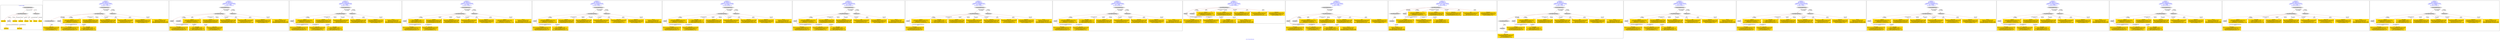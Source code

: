 digraph n0 {
fontcolor="blue"
remincross="true"
label="s12-s-19-artworks.json"
subgraph cluster_0 {
label="1-correct model"
n2[style="filled",color="white",fillcolor="lightgray",label="CulturalHeritageObject1"];
n3[shape="plaintext",style="filled",fillcolor="gold",label="date_made"];
n4[style="filled",color="white",fillcolor="lightgray",label="Person1"];
n5[shape="plaintext",style="filled",fillcolor="gold",label="description"];
n6[shape="plaintext",style="filled",fillcolor="gold",label="dimensions"];
n7[shape="plaintext",style="filled",fillcolor="gold",label="technique"];
n8[shape="plaintext",style="filled",fillcolor="gold",label="title"];
n9[shape="plaintext",style="filled",fillcolor="gold",label="access_id"];
n10[shape="plaintext",style="filled",fillcolor="gold",label="nationality"];
n11[shape="plaintext",style="filled",fillcolor="gold",label="artist_name"];
n12[style="filled",color="white",fillcolor="lightgray",label="EuropeanaAggregation1"];
n13[style="filled",color="white",fillcolor="lightgray",label="WebResource1"];
n14[shape="plaintext",style="filled",fillcolor="gold",label="img_url"];
}
subgraph cluster_1 {
label="candidate 0\nlink coherence:1.0\nnode coherence:1.0\nconfidence:0.4560018511303402\nmapping score:0.5779265429693726\ncost:12.99982\n-precision:0.77-recall:0.83"
n16[style="filled",color="white",fillcolor="lightgray",label="CulturalHeritageObject1"];
n17[style="filled",color="white",fillcolor="lightgray",label="CulturalHeritageObject2"];
n18[style="filled",color="white",fillcolor="lightgray",label="Person1"];
n19[style="filled",color="white",fillcolor="lightgray",label="EuropeanaAggregation1"];
n20[style="filled",color="white",fillcolor="lightgray",label="WebResource1"];
n21[shape="plaintext",style="filled",fillcolor="gold",label="nationality\n[Person,countryAssociatedWithThePerson,0.515]\n[CulturalHeritageObject,title,0.193]\n[CulturalHeritageObject,description,0.162]\n[Person,biographicalInformation,0.13]"];
n22[shape="plaintext",style="filled",fillcolor="gold",label="access_id\n[CulturalHeritageObject,extent,0.517]\n[CulturalHeritageObject,description,0.225]\n[WebResource,classLink,0.13]\n[CulturalHeritageObject,accessionNumber,0.128]"];
n23[shape="plaintext",style="filled",fillcolor="gold",label="artist_name\n[CulturalHeritageObject,description,0.339]\n[CulturalHeritageObject,title,0.232]\n[Document,classLink,0.23]\n[Person,nameOfThePerson,0.199]"];
n24[shape="plaintext",style="filled",fillcolor="gold",label="technique\n[CulturalHeritageObject,medium,0.632]\n[CulturalHeritageObject,description,0.208]\n[CulturalHeritageObject,title,0.086]\n[CulturalHeritageObject,provenance,0.074]"];
n25[shape="plaintext",style="filled",fillcolor="gold",label="description\n[CulturalHeritageObject,description,0.643]\n[Person,biographicalInformation,0.159]\n[CulturalHeritageObject,title,0.135]\n[CulturalHeritageObject,provenance,0.063]"];
n26[shape="plaintext",style="filled",fillcolor="gold",label="date_made\n[Person,dateOfBirth,0.395]\n[CulturalHeritageObject,created,0.339]\n[Person,dateOfDeath,0.212]\n[CulturalHeritageObject,description,0.054]"];
n27[shape="plaintext",style="filled",fillcolor="gold",label="title\n[CulturalHeritageObject,description,0.491]\n[CulturalHeritageObject,title,0.287]\n[Document,classLink,0.128]\n[CulturalHeritageObject,provenance,0.094]"];
n28[shape="plaintext",style="filled",fillcolor="gold",label="img_url\n[WebResource,classLink,0.697]\n[Document,classLink,0.236]\n[CulturalHeritageObject,description,0.048]\n[CulturalHeritageObject,provenance,0.019]"];
n29[shape="plaintext",style="filled",fillcolor="gold",label="dimensions\n[CulturalHeritageObject,extent,0.576]\n[CulturalHeritageObject,description,0.191]\n[CulturalHeritageObject,title,0.128]\n[Person,dateOfBirth,0.105]"];
}
subgraph cluster_2 {
label="candidate 1\nlink coherence:1.0\nnode coherence:1.0\nconfidence:0.45582726561695236\nmapping score:0.5778683477982435\ncost:12.99983\n-precision:0.77-recall:0.83"
n31[style="filled",color="white",fillcolor="lightgray",label="CulturalHeritageObject1"];
n32[style="filled",color="white",fillcolor="lightgray",label="Person1"];
n33[style="filled",color="white",fillcolor="lightgray",label="Document1"];
n34[style="filled",color="white",fillcolor="lightgray",label="EuropeanaAggregation1"];
n35[style="filled",color="white",fillcolor="lightgray",label="WebResource1"];
n36[shape="plaintext",style="filled",fillcolor="gold",label="nationality\n[Person,countryAssociatedWithThePerson,0.515]\n[CulturalHeritageObject,title,0.193]\n[CulturalHeritageObject,description,0.162]\n[Person,biographicalInformation,0.13]"];
n37[shape="plaintext",style="filled",fillcolor="gold",label="artist_name\n[CulturalHeritageObject,description,0.339]\n[CulturalHeritageObject,title,0.232]\n[Document,classLink,0.23]\n[Person,nameOfThePerson,0.199]"];
n38[shape="plaintext",style="filled",fillcolor="gold",label="access_id\n[CulturalHeritageObject,extent,0.517]\n[CulturalHeritageObject,description,0.225]\n[WebResource,classLink,0.13]\n[CulturalHeritageObject,accessionNumber,0.128]"];
n39[shape="plaintext",style="filled",fillcolor="gold",label="technique\n[CulturalHeritageObject,medium,0.632]\n[CulturalHeritageObject,description,0.208]\n[CulturalHeritageObject,title,0.086]\n[CulturalHeritageObject,provenance,0.074]"];
n40[shape="plaintext",style="filled",fillcolor="gold",label="description\n[CulturalHeritageObject,description,0.643]\n[Person,biographicalInformation,0.159]\n[CulturalHeritageObject,title,0.135]\n[CulturalHeritageObject,provenance,0.063]"];
n41[shape="plaintext",style="filled",fillcolor="gold",label="date_made\n[Person,dateOfBirth,0.395]\n[CulturalHeritageObject,created,0.339]\n[Person,dateOfDeath,0.212]\n[CulturalHeritageObject,description,0.054]"];
n42[shape="plaintext",style="filled",fillcolor="gold",label="title\n[CulturalHeritageObject,description,0.491]\n[CulturalHeritageObject,title,0.287]\n[Document,classLink,0.128]\n[CulturalHeritageObject,provenance,0.094]"];
n43[shape="plaintext",style="filled",fillcolor="gold",label="img_url\n[WebResource,classLink,0.697]\n[Document,classLink,0.236]\n[CulturalHeritageObject,description,0.048]\n[CulturalHeritageObject,provenance,0.019]"];
n44[shape="plaintext",style="filled",fillcolor="gold",label="dimensions\n[CulturalHeritageObject,extent,0.576]\n[CulturalHeritageObject,description,0.191]\n[CulturalHeritageObject,title,0.128]\n[Person,dateOfBirth,0.105]"];
}
subgraph cluster_3 {
label="candidate 10\nlink coherence:1.0\nnode coherence:1.0\nconfidence:0.41856592896014255\nmapping score:0.583966420764492\ncost:11.99983\n-precision:0.75-recall:0.75"
n46[style="filled",color="white",fillcolor="lightgray",label="CulturalHeritageObject1"];
n47[style="filled",color="white",fillcolor="lightgray",label="Person1"];
n48[style="filled",color="white",fillcolor="lightgray",label="EuropeanaAggregation1"];
n49[style="filled",color="white",fillcolor="lightgray",label="WebResource1"];
n50[shape="plaintext",style="filled",fillcolor="gold",label="nationality\n[Person,countryAssociatedWithThePerson,0.515]\n[CulturalHeritageObject,title,0.193]\n[CulturalHeritageObject,description,0.162]\n[Person,biographicalInformation,0.13]"];
n51[shape="plaintext",style="filled",fillcolor="gold",label="artist_name\n[CulturalHeritageObject,description,0.339]\n[CulturalHeritageObject,title,0.232]\n[Document,classLink,0.23]\n[Person,nameOfThePerson,0.199]"];
n52[shape="plaintext",style="filled",fillcolor="gold",label="access_id\n[CulturalHeritageObject,extent,0.517]\n[CulturalHeritageObject,description,0.225]\n[WebResource,classLink,0.13]\n[CulturalHeritageObject,accessionNumber,0.128]"];
n53[shape="plaintext",style="filled",fillcolor="gold",label="technique\n[CulturalHeritageObject,medium,0.632]\n[CulturalHeritageObject,description,0.208]\n[CulturalHeritageObject,title,0.086]\n[CulturalHeritageObject,provenance,0.074]"];
n54[shape="plaintext",style="filled",fillcolor="gold",label="title\n[CulturalHeritageObject,description,0.491]\n[CulturalHeritageObject,title,0.287]\n[Document,classLink,0.128]\n[CulturalHeritageObject,provenance,0.094]"];
n55[shape="plaintext",style="filled",fillcolor="gold",label="date_made\n[Person,dateOfBirth,0.395]\n[CulturalHeritageObject,created,0.339]\n[Person,dateOfDeath,0.212]\n[CulturalHeritageObject,description,0.054]"];
n56[shape="plaintext",style="filled",fillcolor="gold",label="description\n[CulturalHeritageObject,description,0.643]\n[Person,biographicalInformation,0.159]\n[CulturalHeritageObject,title,0.135]\n[CulturalHeritageObject,provenance,0.063]"];
n57[shape="plaintext",style="filled",fillcolor="gold",label="img_url\n[WebResource,classLink,0.697]\n[Document,classLink,0.236]\n[CulturalHeritageObject,description,0.048]\n[CulturalHeritageObject,provenance,0.019]"];
n58[shape="plaintext",style="filled",fillcolor="gold",label="dimensions\n[CulturalHeritageObject,extent,0.576]\n[CulturalHeritageObject,description,0.191]\n[CulturalHeritageObject,title,0.128]\n[Person,dateOfBirth,0.105]"];
}
subgraph cluster_4 {
label="candidate 11\nlink coherence:1.0\nnode coherence:1.0\nconfidence:0.4181020467939406\nmapping score:0.583811793375758\ncost:11.99983\n-precision:0.75-recall:0.75"
n60[style="filled",color="white",fillcolor="lightgray",label="CulturalHeritageObject1"];
n61[style="filled",color="white",fillcolor="lightgray",label="Person1"];
n62[style="filled",color="white",fillcolor="lightgray",label="EuropeanaAggregation1"];
n63[style="filled",color="white",fillcolor="lightgray",label="WebResource1"];
n64[shape="plaintext",style="filled",fillcolor="gold",label="nationality\n[Person,countryAssociatedWithThePerson,0.515]\n[CulturalHeritageObject,title,0.193]\n[CulturalHeritageObject,description,0.162]\n[Person,biographicalInformation,0.13]"];
n65[shape="plaintext",style="filled",fillcolor="gold",label="artist_name\n[CulturalHeritageObject,description,0.339]\n[CulturalHeritageObject,title,0.232]\n[Document,classLink,0.23]\n[Person,nameOfThePerson,0.199]"];
n66[shape="plaintext",style="filled",fillcolor="gold",label="date_made\n[Person,dateOfBirth,0.395]\n[CulturalHeritageObject,created,0.339]\n[Person,dateOfDeath,0.212]\n[CulturalHeritageObject,description,0.054]"];
n67[shape="plaintext",style="filled",fillcolor="gold",label="technique\n[CulturalHeritageObject,medium,0.632]\n[CulturalHeritageObject,description,0.208]\n[CulturalHeritageObject,title,0.086]\n[CulturalHeritageObject,provenance,0.074]"];
n68[shape="plaintext",style="filled",fillcolor="gold",label="description\n[CulturalHeritageObject,description,0.643]\n[Person,biographicalInformation,0.159]\n[CulturalHeritageObject,title,0.135]\n[CulturalHeritageObject,provenance,0.063]"];
n69[shape="plaintext",style="filled",fillcolor="gold",label="title\n[CulturalHeritageObject,description,0.491]\n[CulturalHeritageObject,title,0.287]\n[Document,classLink,0.128]\n[CulturalHeritageObject,provenance,0.094]"];
n70[shape="plaintext",style="filled",fillcolor="gold",label="dimensions\n[CulturalHeritageObject,extent,0.576]\n[CulturalHeritageObject,description,0.191]\n[CulturalHeritageObject,title,0.128]\n[Person,dateOfBirth,0.105]"];
n71[shape="plaintext",style="filled",fillcolor="gold",label="img_url\n[WebResource,classLink,0.697]\n[Document,classLink,0.236]\n[CulturalHeritageObject,description,0.048]\n[CulturalHeritageObject,provenance,0.019]"];
n72[shape="plaintext",style="filled",fillcolor="gold",label="access_id\n[CulturalHeritageObject,extent,0.517]\n[CulturalHeritageObject,description,0.225]\n[WebResource,classLink,0.13]\n[CulturalHeritageObject,accessionNumber,0.128]"];
}
subgraph cluster_5 {
label="candidate 12\nlink coherence:1.0\nnode coherence:1.0\nconfidence:0.4141964722301303\nmapping score:0.5825099351878212\ncost:11.99983\n-precision:0.75-recall:0.75"
n74[style="filled",color="white",fillcolor="lightgray",label="CulturalHeritageObject1"];
n75[style="filled",color="white",fillcolor="lightgray",label="Person1"];
n76[style="filled",color="white",fillcolor="lightgray",label="EuropeanaAggregation1"];
n77[style="filled",color="white",fillcolor="lightgray",label="WebResource1"];
n78[shape="plaintext",style="filled",fillcolor="gold",label="nationality\n[Person,countryAssociatedWithThePerson,0.515]\n[CulturalHeritageObject,title,0.193]\n[CulturalHeritageObject,description,0.162]\n[Person,biographicalInformation,0.13]"];
n79[shape="plaintext",style="filled",fillcolor="gold",label="date_made\n[Person,dateOfBirth,0.395]\n[CulturalHeritageObject,created,0.339]\n[Person,dateOfDeath,0.212]\n[CulturalHeritageObject,description,0.054]"];
n80[shape="plaintext",style="filled",fillcolor="gold",label="access_id\n[CulturalHeritageObject,extent,0.517]\n[CulturalHeritageObject,description,0.225]\n[WebResource,classLink,0.13]\n[CulturalHeritageObject,accessionNumber,0.128]"];
n81[shape="plaintext",style="filled",fillcolor="gold",label="technique\n[CulturalHeritageObject,medium,0.632]\n[CulturalHeritageObject,description,0.208]\n[CulturalHeritageObject,title,0.086]\n[CulturalHeritageObject,provenance,0.074]"];
n82[shape="plaintext",style="filled",fillcolor="gold",label="description\n[CulturalHeritageObject,description,0.643]\n[Person,biographicalInformation,0.159]\n[CulturalHeritageObject,title,0.135]\n[CulturalHeritageObject,provenance,0.063]"];
n83[shape="plaintext",style="filled",fillcolor="gold",label="title\n[CulturalHeritageObject,description,0.491]\n[CulturalHeritageObject,title,0.287]\n[Document,classLink,0.128]\n[CulturalHeritageObject,provenance,0.094]"];
n84[shape="plaintext",style="filled",fillcolor="gold",label="artist_name\n[CulturalHeritageObject,description,0.339]\n[CulturalHeritageObject,title,0.232]\n[Document,classLink,0.23]\n[Person,nameOfThePerson,0.199]"];
n85[shape="plaintext",style="filled",fillcolor="gold",label="img_url\n[WebResource,classLink,0.697]\n[Document,classLink,0.236]\n[CulturalHeritageObject,description,0.048]\n[CulturalHeritageObject,provenance,0.019]"];
n86[shape="plaintext",style="filled",fillcolor="gold",label="dimensions\n[CulturalHeritageObject,extent,0.576]\n[CulturalHeritageObject,description,0.191]\n[CulturalHeritageObject,title,0.128]\n[Person,dateOfBirth,0.105]"];
}
subgraph cluster_6 {
label="candidate 13\nlink coherence:1.0\nnode coherence:1.0\nconfidence:0.41232811107036355\nmapping score:0.5818871481345657\ncost:11.99983\n-precision:0.83-recall:0.83"
n88[style="filled",color="white",fillcolor="lightgray",label="CulturalHeritageObject1"];
n89[style="filled",color="white",fillcolor="lightgray",label="Person1"];
n90[style="filled",color="white",fillcolor="lightgray",label="EuropeanaAggregation1"];
n91[style="filled",color="white",fillcolor="lightgray",label="WebResource1"];
n92[shape="plaintext",style="filled",fillcolor="gold",label="nationality\n[Person,countryAssociatedWithThePerson,0.515]\n[CulturalHeritageObject,title,0.193]\n[CulturalHeritageObject,description,0.162]\n[Person,biographicalInformation,0.13]"];
n93[shape="plaintext",style="filled",fillcolor="gold",label="artist_name\n[CulturalHeritageObject,description,0.339]\n[CulturalHeritageObject,title,0.232]\n[Document,classLink,0.23]\n[Person,nameOfThePerson,0.199]"];
n94[shape="plaintext",style="filled",fillcolor="gold",label="access_id\n[CulturalHeritageObject,extent,0.517]\n[CulturalHeritageObject,description,0.225]\n[WebResource,classLink,0.13]\n[CulturalHeritageObject,accessionNumber,0.128]"];
n95[shape="plaintext",style="filled",fillcolor="gold",label="date_made\n[Person,dateOfBirth,0.395]\n[CulturalHeritageObject,created,0.339]\n[Person,dateOfDeath,0.212]\n[CulturalHeritageObject,description,0.054]"];
n96[shape="plaintext",style="filled",fillcolor="gold",label="technique\n[CulturalHeritageObject,medium,0.632]\n[CulturalHeritageObject,description,0.208]\n[CulturalHeritageObject,title,0.086]\n[CulturalHeritageObject,provenance,0.074]"];
n97[shape="plaintext",style="filled",fillcolor="gold",label="title\n[CulturalHeritageObject,description,0.491]\n[CulturalHeritageObject,title,0.287]\n[Document,classLink,0.128]\n[CulturalHeritageObject,provenance,0.094]"];
n98[shape="plaintext",style="filled",fillcolor="gold",label="description\n[CulturalHeritageObject,description,0.643]\n[Person,biographicalInformation,0.159]\n[CulturalHeritageObject,title,0.135]\n[CulturalHeritageObject,provenance,0.063]"];
n99[shape="plaintext",style="filled",fillcolor="gold",label="img_url\n[WebResource,classLink,0.697]\n[Document,classLink,0.236]\n[CulturalHeritageObject,description,0.048]\n[CulturalHeritageObject,provenance,0.019]"];
n100[shape="plaintext",style="filled",fillcolor="gold",label="dimensions\n[CulturalHeritageObject,extent,0.576]\n[CulturalHeritageObject,description,0.191]\n[CulturalHeritageObject,title,0.128]\n[Person,dateOfBirth,0.105]"];
}
subgraph cluster_7 {
label="candidate 14\nlink coherence:1.0\nnode coherence:1.0\nconfidence:0.4105845182431229\nmapping score:0.5813059505254854\ncost:11.99983\n-precision:0.83-recall:0.83"
n102[style="filled",color="white",fillcolor="lightgray",label="CulturalHeritageObject1"];
n103[style="filled",color="white",fillcolor="lightgray",label="Person1"];
n104[style="filled",color="white",fillcolor="lightgray",label="EuropeanaAggregation1"];
n105[style="filled",color="white",fillcolor="lightgray",label="WebResource1"];
n106[shape="plaintext",style="filled",fillcolor="gold",label="nationality\n[Person,countryAssociatedWithThePerson,0.515]\n[CulturalHeritageObject,title,0.193]\n[CulturalHeritageObject,description,0.162]\n[Person,biographicalInformation,0.13]"];
n107[shape="plaintext",style="filled",fillcolor="gold",label="artist_name\n[CulturalHeritageObject,description,0.339]\n[CulturalHeritageObject,title,0.232]\n[Document,classLink,0.23]\n[Person,nameOfThePerson,0.199]"];
n108[shape="plaintext",style="filled",fillcolor="gold",label="date_made\n[Person,dateOfBirth,0.395]\n[CulturalHeritageObject,created,0.339]\n[Person,dateOfDeath,0.212]\n[CulturalHeritageObject,description,0.054]"];
n109[shape="plaintext",style="filled",fillcolor="gold",label="access_id\n[CulturalHeritageObject,extent,0.517]\n[CulturalHeritageObject,description,0.225]\n[WebResource,classLink,0.13]\n[CulturalHeritageObject,accessionNumber,0.128]"];
n110[shape="plaintext",style="filled",fillcolor="gold",label="technique\n[CulturalHeritageObject,medium,0.632]\n[CulturalHeritageObject,description,0.208]\n[CulturalHeritageObject,title,0.086]\n[CulturalHeritageObject,provenance,0.074]"];
n111[shape="plaintext",style="filled",fillcolor="gold",label="description\n[CulturalHeritageObject,description,0.643]\n[Person,biographicalInformation,0.159]\n[CulturalHeritageObject,title,0.135]\n[CulturalHeritageObject,provenance,0.063]"];
n112[shape="plaintext",style="filled",fillcolor="gold",label="title\n[CulturalHeritageObject,description,0.491]\n[CulturalHeritageObject,title,0.287]\n[Document,classLink,0.128]\n[CulturalHeritageObject,provenance,0.094]"];
n113[shape="plaintext",style="filled",fillcolor="gold",label="img_url\n[WebResource,classLink,0.697]\n[Document,classLink,0.236]\n[CulturalHeritageObject,description,0.048]\n[CulturalHeritageObject,provenance,0.019]"];
n114[shape="plaintext",style="filled",fillcolor="gold",label="dimensions\n[CulturalHeritageObject,extent,0.576]\n[CulturalHeritageObject,description,0.191]\n[CulturalHeritageObject,title,0.128]\n[Person,dateOfBirth,0.105]"];
}
subgraph cluster_8 {
label="candidate 15\nlink coherence:1.0\nnode coherence:1.0\nconfidence:0.4078938384412597\nmapping score:0.5804090572581976\ncost:11.99983\n-precision:0.75-recall:0.75"
n116[style="filled",color="white",fillcolor="lightgray",label="CulturalHeritageObject1"];
n117[style="filled",color="white",fillcolor="lightgray",label="Person1"];
n118[style="filled",color="white",fillcolor="lightgray",label="EuropeanaAggregation1"];
n119[style="filled",color="white",fillcolor="lightgray",label="WebResource1"];
n120[shape="plaintext",style="filled",fillcolor="gold",label="nationality\n[Person,countryAssociatedWithThePerson,0.515]\n[CulturalHeritageObject,title,0.193]\n[CulturalHeritageObject,description,0.162]\n[Person,biographicalInformation,0.13]"];
n121[shape="plaintext",style="filled",fillcolor="gold",label="access_id\n[CulturalHeritageObject,extent,0.517]\n[CulturalHeritageObject,description,0.225]\n[WebResource,classLink,0.13]\n[CulturalHeritageObject,accessionNumber,0.128]"];
n122[shape="plaintext",style="filled",fillcolor="gold",label="date_made\n[Person,dateOfBirth,0.395]\n[CulturalHeritageObject,created,0.339]\n[Person,dateOfDeath,0.212]\n[CulturalHeritageObject,description,0.054]"];
n123[shape="plaintext",style="filled",fillcolor="gold",label="technique\n[CulturalHeritageObject,medium,0.632]\n[CulturalHeritageObject,description,0.208]\n[CulturalHeritageObject,title,0.086]\n[CulturalHeritageObject,provenance,0.074]"];
n124[shape="plaintext",style="filled",fillcolor="gold",label="title\n[CulturalHeritageObject,description,0.491]\n[CulturalHeritageObject,title,0.287]\n[Document,classLink,0.128]\n[CulturalHeritageObject,provenance,0.094]"];
n125[shape="plaintext",style="filled",fillcolor="gold",label="description\n[CulturalHeritageObject,description,0.643]\n[Person,biographicalInformation,0.159]\n[CulturalHeritageObject,title,0.135]\n[CulturalHeritageObject,provenance,0.063]"];
n126[shape="plaintext",style="filled",fillcolor="gold",label="artist_name\n[CulturalHeritageObject,description,0.339]\n[CulturalHeritageObject,title,0.232]\n[Document,classLink,0.23]\n[Person,nameOfThePerson,0.199]"];
n127[shape="plaintext",style="filled",fillcolor="gold",label="img_url\n[WebResource,classLink,0.697]\n[Document,classLink,0.236]\n[CulturalHeritageObject,description,0.048]\n[CulturalHeritageObject,provenance,0.019]"];
n128[shape="plaintext",style="filled",fillcolor="gold",label="dimensions\n[CulturalHeritageObject,extent,0.576]\n[CulturalHeritageObject,description,0.191]\n[CulturalHeritageObject,title,0.128]\n[Person,dateOfBirth,0.105]"];
}
subgraph cluster_9 {
label="candidate 16\nlink coherence:1.0\nnode coherence:1.0\nconfidence:0.4042818844542524\nmapping score:0.5792050725958618\ncost:11.99983\n-precision:0.83-recall:0.83"
n130[style="filled",color="white",fillcolor="lightgray",label="CulturalHeritageObject1"];
n131[style="filled",color="white",fillcolor="lightgray",label="Person1"];
n132[style="filled",color="white",fillcolor="lightgray",label="EuropeanaAggregation1"];
n133[style="filled",color="white",fillcolor="lightgray",label="WebResource1"];
n134[shape="plaintext",style="filled",fillcolor="gold",label="nationality\n[Person,countryAssociatedWithThePerson,0.515]\n[CulturalHeritageObject,title,0.193]\n[CulturalHeritageObject,description,0.162]\n[Person,biographicalInformation,0.13]"];
n135[shape="plaintext",style="filled",fillcolor="gold",label="artist_name\n[CulturalHeritageObject,description,0.339]\n[CulturalHeritageObject,title,0.232]\n[Document,classLink,0.23]\n[Person,nameOfThePerson,0.199]"];
n136[shape="plaintext",style="filled",fillcolor="gold",label="access_id\n[CulturalHeritageObject,extent,0.517]\n[CulturalHeritageObject,description,0.225]\n[WebResource,classLink,0.13]\n[CulturalHeritageObject,accessionNumber,0.128]"];
n137[shape="plaintext",style="filled",fillcolor="gold",label="date_made\n[Person,dateOfBirth,0.395]\n[CulturalHeritageObject,created,0.339]\n[Person,dateOfDeath,0.212]\n[CulturalHeritageObject,description,0.054]"];
n138[shape="plaintext",style="filled",fillcolor="gold",label="technique\n[CulturalHeritageObject,medium,0.632]\n[CulturalHeritageObject,description,0.208]\n[CulturalHeritageObject,title,0.086]\n[CulturalHeritageObject,provenance,0.074]"];
n139[shape="plaintext",style="filled",fillcolor="gold",label="title\n[CulturalHeritageObject,description,0.491]\n[CulturalHeritageObject,title,0.287]\n[Document,classLink,0.128]\n[CulturalHeritageObject,provenance,0.094]"];
n140[shape="plaintext",style="filled",fillcolor="gold",label="description\n[CulturalHeritageObject,description,0.643]\n[Person,biographicalInformation,0.159]\n[CulturalHeritageObject,title,0.135]\n[CulturalHeritageObject,provenance,0.063]"];
n141[shape="plaintext",style="filled",fillcolor="gold",label="img_url\n[WebResource,classLink,0.697]\n[Document,classLink,0.236]\n[CulturalHeritageObject,description,0.048]\n[CulturalHeritageObject,provenance,0.019]"];
n142[shape="plaintext",style="filled",fillcolor="gold",label="dimensions\n[CulturalHeritageObject,extent,0.576]\n[CulturalHeritageObject,description,0.191]\n[CulturalHeritageObject,title,0.128]\n[Person,dateOfBirth,0.105]"];
}
subgraph cluster_10 {
label="candidate 17\nlink coherence:1.0\nnode coherence:1.0\nconfidence:0.40117220776416473\nmapping score:0.578168513699166\ncost:10.99993\n-precision:0.73-recall:0.67"
n144[style="filled",color="white",fillcolor="lightgray",label="CulturalHeritageObject1"];
n145[style="filled",color="white",fillcolor="lightgray",label="Person1"];
n146[style="filled",color="white",fillcolor="lightgray",label="Document1"];
n147[shape="plaintext",style="filled",fillcolor="gold",label="nationality\n[Person,countryAssociatedWithThePerson,0.515]\n[CulturalHeritageObject,title,0.193]\n[CulturalHeritageObject,description,0.162]\n[Person,biographicalInformation,0.13]"];
n148[shape="plaintext",style="filled",fillcolor="gold",label="artist_name\n[CulturalHeritageObject,description,0.339]\n[CulturalHeritageObject,title,0.232]\n[Document,classLink,0.23]\n[Person,nameOfThePerson,0.199]"];
n149[shape="plaintext",style="filled",fillcolor="gold",label="img_url\n[WebResource,classLink,0.697]\n[Document,classLink,0.236]\n[CulturalHeritageObject,description,0.048]\n[CulturalHeritageObject,provenance,0.019]"];
n150[shape="plaintext",style="filled",fillcolor="gold",label="access_id\n[CulturalHeritageObject,extent,0.517]\n[CulturalHeritageObject,description,0.225]\n[WebResource,classLink,0.13]\n[CulturalHeritageObject,accessionNumber,0.128]"];
n151[shape="plaintext",style="filled",fillcolor="gold",label="technique\n[CulturalHeritageObject,medium,0.632]\n[CulturalHeritageObject,description,0.208]\n[CulturalHeritageObject,title,0.086]\n[CulturalHeritageObject,provenance,0.074]"];
n152[shape="plaintext",style="filled",fillcolor="gold",label="description\n[CulturalHeritageObject,description,0.643]\n[Person,biographicalInformation,0.159]\n[CulturalHeritageObject,title,0.135]\n[CulturalHeritageObject,provenance,0.063]"];
n153[shape="plaintext",style="filled",fillcolor="gold",label="date_made\n[Person,dateOfBirth,0.395]\n[CulturalHeritageObject,created,0.339]\n[Person,dateOfDeath,0.212]\n[CulturalHeritageObject,description,0.054]"];
n154[shape="plaintext",style="filled",fillcolor="gold",label="title\n[CulturalHeritageObject,description,0.491]\n[CulturalHeritageObject,title,0.287]\n[Document,classLink,0.128]\n[CulturalHeritageObject,provenance,0.094]"];
n155[shape="plaintext",style="filled",fillcolor="gold",label="dimensions\n[CulturalHeritageObject,extent,0.576]\n[CulturalHeritageObject,description,0.191]\n[CulturalHeritageObject,title,0.128]\n[Person,dateOfBirth,0.105]"];
}
subgraph cluster_11 {
label="candidate 18\nlink coherence:1.0\nnode coherence:1.0\nconfidence:0.40117220776416473\nmapping score:0.578168513699166\ncost:11.99988\n-precision:0.75-recall:0.75"
n157[style="filled",color="white",fillcolor="lightgray",label="CulturalHeritageObject1"];
n158[style="filled",color="white",fillcolor="lightgray",label="Person1"];
n159[style="filled",color="white",fillcolor="lightgray",label="Document1"];
n160[style="filled",color="white",fillcolor="lightgray",label="EuropeanaAggregation1"];
n161[shape="plaintext",style="filled",fillcolor="gold",label="nationality\n[Person,countryAssociatedWithThePerson,0.515]\n[CulturalHeritageObject,title,0.193]\n[CulturalHeritageObject,description,0.162]\n[Person,biographicalInformation,0.13]"];
n162[shape="plaintext",style="filled",fillcolor="gold",label="artist_name\n[CulturalHeritageObject,description,0.339]\n[CulturalHeritageObject,title,0.232]\n[Document,classLink,0.23]\n[Person,nameOfThePerson,0.199]"];
n163[shape="plaintext",style="filled",fillcolor="gold",label="img_url\n[WebResource,classLink,0.697]\n[Document,classLink,0.236]\n[CulturalHeritageObject,description,0.048]\n[CulturalHeritageObject,provenance,0.019]"];
n164[shape="plaintext",style="filled",fillcolor="gold",label="access_id\n[CulturalHeritageObject,extent,0.517]\n[CulturalHeritageObject,description,0.225]\n[WebResource,classLink,0.13]\n[CulturalHeritageObject,accessionNumber,0.128]"];
n165[shape="plaintext",style="filled",fillcolor="gold",label="technique\n[CulturalHeritageObject,medium,0.632]\n[CulturalHeritageObject,description,0.208]\n[CulturalHeritageObject,title,0.086]\n[CulturalHeritageObject,provenance,0.074]"];
n166[shape="plaintext",style="filled",fillcolor="gold",label="description\n[CulturalHeritageObject,description,0.643]\n[Person,biographicalInformation,0.159]\n[CulturalHeritageObject,title,0.135]\n[CulturalHeritageObject,provenance,0.063]"];
n167[shape="plaintext",style="filled",fillcolor="gold",label="date_made\n[Person,dateOfBirth,0.395]\n[CulturalHeritageObject,created,0.339]\n[Person,dateOfDeath,0.212]\n[CulturalHeritageObject,description,0.054]"];
n168[shape="plaintext",style="filled",fillcolor="gold",label="title\n[CulturalHeritageObject,description,0.491]\n[CulturalHeritageObject,title,0.287]\n[Document,classLink,0.128]\n[CulturalHeritageObject,provenance,0.094]"];
n169[shape="plaintext",style="filled",fillcolor="gold",label="dimensions\n[CulturalHeritageObject,extent,0.576]\n[CulturalHeritageObject,description,0.191]\n[CulturalHeritageObject,title,0.128]\n[Person,dateOfBirth,0.105]"];
}
subgraph cluster_12 {
label="candidate 19\nlink coherence:1.0\nnode coherence:1.0\nconfidence:0.40117220776416473\nmapping score:0.578168513699166\ncost:11.99992\n-precision:0.67-recall:0.67"
n171[style="filled",color="white",fillcolor="lightgray",label="CulturalHeritageObject1"];
n172[style="filled",color="white",fillcolor="lightgray",label="CulturalHeritageObject2"];
n173[style="filled",color="white",fillcolor="lightgray",label="Person1"];
n174[style="filled",color="white",fillcolor="lightgray",label="Document2"];
n175[shape="plaintext",style="filled",fillcolor="gold",label="nationality\n[Person,countryAssociatedWithThePerson,0.515]\n[CulturalHeritageObject,title,0.193]\n[CulturalHeritageObject,description,0.162]\n[Person,biographicalInformation,0.13]"];
n176[shape="plaintext",style="filled",fillcolor="gold",label="artist_name\n[CulturalHeritageObject,description,0.339]\n[CulturalHeritageObject,title,0.232]\n[Document,classLink,0.23]\n[Person,nameOfThePerson,0.199]"];
n177[shape="plaintext",style="filled",fillcolor="gold",label="access_id\n[CulturalHeritageObject,extent,0.517]\n[CulturalHeritageObject,description,0.225]\n[WebResource,classLink,0.13]\n[CulturalHeritageObject,accessionNumber,0.128]"];
n178[shape="plaintext",style="filled",fillcolor="gold",label="img_url\n[WebResource,classLink,0.697]\n[Document,classLink,0.236]\n[CulturalHeritageObject,description,0.048]\n[CulturalHeritageObject,provenance,0.019]"];
n179[shape="plaintext",style="filled",fillcolor="gold",label="technique\n[CulturalHeritageObject,medium,0.632]\n[CulturalHeritageObject,description,0.208]\n[CulturalHeritageObject,title,0.086]\n[CulturalHeritageObject,provenance,0.074]"];
n180[shape="plaintext",style="filled",fillcolor="gold",label="description\n[CulturalHeritageObject,description,0.643]\n[Person,biographicalInformation,0.159]\n[CulturalHeritageObject,title,0.135]\n[CulturalHeritageObject,provenance,0.063]"];
n181[shape="plaintext",style="filled",fillcolor="gold",label="date_made\n[Person,dateOfBirth,0.395]\n[CulturalHeritageObject,created,0.339]\n[Person,dateOfDeath,0.212]\n[CulturalHeritageObject,description,0.054]"];
n182[shape="plaintext",style="filled",fillcolor="gold",label="title\n[CulturalHeritageObject,description,0.491]\n[CulturalHeritageObject,title,0.287]\n[Document,classLink,0.128]\n[CulturalHeritageObject,provenance,0.094]"];
n183[shape="plaintext",style="filled",fillcolor="gold",label="dimensions\n[CulturalHeritageObject,extent,0.576]\n[CulturalHeritageObject,description,0.191]\n[CulturalHeritageObject,title,0.128]\n[Person,dateOfBirth,0.105]"];
}
subgraph cluster_13 {
label="candidate 2\nlink coherence:1.0\nnode coherence:1.0\nconfidence:0.45582726561695236\nmapping score:0.5778683477982435\ncost:13.99982\n-precision:0.71-recall:0.83"
n185[style="filled",color="white",fillcolor="lightgray",label="CulturalHeritageObject1"];
n186[style="filled",color="white",fillcolor="lightgray",label="CulturalHeritageObject2"];
n187[style="filled",color="white",fillcolor="lightgray",label="Person1"];
n188[style="filled",color="white",fillcolor="lightgray",label="Document2"];
n189[style="filled",color="white",fillcolor="lightgray",label="EuropeanaAggregation1"];
n190[style="filled",color="white",fillcolor="lightgray",label="WebResource1"];
n191[shape="plaintext",style="filled",fillcolor="gold",label="nationality\n[Person,countryAssociatedWithThePerson,0.515]\n[CulturalHeritageObject,title,0.193]\n[CulturalHeritageObject,description,0.162]\n[Person,biographicalInformation,0.13]"];
n192[shape="plaintext",style="filled",fillcolor="gold",label="access_id\n[CulturalHeritageObject,extent,0.517]\n[CulturalHeritageObject,description,0.225]\n[WebResource,classLink,0.13]\n[CulturalHeritageObject,accessionNumber,0.128]"];
n193[shape="plaintext",style="filled",fillcolor="gold",label="technique\n[CulturalHeritageObject,medium,0.632]\n[CulturalHeritageObject,description,0.208]\n[CulturalHeritageObject,title,0.086]\n[CulturalHeritageObject,provenance,0.074]"];
n194[shape="plaintext",style="filled",fillcolor="gold",label="artist_name\n[CulturalHeritageObject,description,0.339]\n[CulturalHeritageObject,title,0.232]\n[Document,classLink,0.23]\n[Person,nameOfThePerson,0.199]"];
n195[shape="plaintext",style="filled",fillcolor="gold",label="description\n[CulturalHeritageObject,description,0.643]\n[Person,biographicalInformation,0.159]\n[CulturalHeritageObject,title,0.135]\n[CulturalHeritageObject,provenance,0.063]"];
n196[shape="plaintext",style="filled",fillcolor="gold",label="date_made\n[Person,dateOfBirth,0.395]\n[CulturalHeritageObject,created,0.339]\n[Person,dateOfDeath,0.212]\n[CulturalHeritageObject,description,0.054]"];
n197[shape="plaintext",style="filled",fillcolor="gold",label="title\n[CulturalHeritageObject,description,0.491]\n[CulturalHeritageObject,title,0.287]\n[Document,classLink,0.128]\n[CulturalHeritageObject,provenance,0.094]"];
n198[shape="plaintext",style="filled",fillcolor="gold",label="img_url\n[WebResource,classLink,0.697]\n[Document,classLink,0.236]\n[CulturalHeritageObject,description,0.048]\n[CulturalHeritageObject,provenance,0.019]"];
n199[shape="plaintext",style="filled",fillcolor="gold",label="dimensions\n[CulturalHeritageObject,extent,0.576]\n[CulturalHeritageObject,description,0.191]\n[CulturalHeritageObject,title,0.128]\n[Person,dateOfBirth,0.105]"];
}
subgraph cluster_14 {
label="candidate 3\nlink coherence:1.0\nnode coherence:1.0\nconfidence:0.4523898971433329\nmapping score:0.5952410768255554\ncost:11.99983\n-precision:0.92-recall:0.92"
n201[style="filled",color="white",fillcolor="lightgray",label="CulturalHeritageObject1"];
n202[style="filled",color="white",fillcolor="lightgray",label="Person1"];
n203[style="filled",color="white",fillcolor="lightgray",label="EuropeanaAggregation1"];
n204[style="filled",color="white",fillcolor="lightgray",label="WebResource1"];
n205[shape="plaintext",style="filled",fillcolor="gold",label="nationality\n[Person,countryAssociatedWithThePerson,0.515]\n[CulturalHeritageObject,title,0.193]\n[CulturalHeritageObject,description,0.162]\n[Person,biographicalInformation,0.13]"];
n206[shape="plaintext",style="filled",fillcolor="gold",label="artist_name\n[CulturalHeritageObject,description,0.339]\n[CulturalHeritageObject,title,0.232]\n[Document,classLink,0.23]\n[Person,nameOfThePerson,0.199]"];
n207[shape="plaintext",style="filled",fillcolor="gold",label="access_id\n[CulturalHeritageObject,extent,0.517]\n[CulturalHeritageObject,description,0.225]\n[WebResource,classLink,0.13]\n[CulturalHeritageObject,accessionNumber,0.128]"];
n208[shape="plaintext",style="filled",fillcolor="gold",label="technique\n[CulturalHeritageObject,medium,0.632]\n[CulturalHeritageObject,description,0.208]\n[CulturalHeritageObject,title,0.086]\n[CulturalHeritageObject,provenance,0.074]"];
n209[shape="plaintext",style="filled",fillcolor="gold",label="description\n[CulturalHeritageObject,description,0.643]\n[Person,biographicalInformation,0.159]\n[CulturalHeritageObject,title,0.135]\n[CulturalHeritageObject,provenance,0.063]"];
n210[shape="plaintext",style="filled",fillcolor="gold",label="date_made\n[Person,dateOfBirth,0.395]\n[CulturalHeritageObject,created,0.339]\n[Person,dateOfDeath,0.212]\n[CulturalHeritageObject,description,0.054]"];
n211[shape="plaintext",style="filled",fillcolor="gold",label="title\n[CulturalHeritageObject,description,0.491]\n[CulturalHeritageObject,title,0.287]\n[Document,classLink,0.128]\n[CulturalHeritageObject,provenance,0.094]"];
n212[shape="plaintext",style="filled",fillcolor="gold",label="img_url\n[WebResource,classLink,0.697]\n[Document,classLink,0.236]\n[CulturalHeritageObject,description,0.048]\n[CulturalHeritageObject,provenance,0.019]"];
n213[shape="plaintext",style="filled",fillcolor="gold",label="dimensions\n[CulturalHeritageObject,extent,0.576]\n[CulturalHeritageObject,description,0.191]\n[CulturalHeritageObject,title,0.128]\n[Person,dateOfBirth,0.105]"];
}
subgraph cluster_15 {
label="candidate 4\nlink coherence:1.0\nnode coherence:1.0\nconfidence:0.4461520792535539\nmapping score:0.593161804195629\ncost:11.99983\n-precision:1.0-recall:1.0"
n215[style="filled",color="white",fillcolor="lightgray",label="CulturalHeritageObject1"];
n216[style="filled",color="white",fillcolor="lightgray",label="Person1"];
n217[style="filled",color="white",fillcolor="lightgray",label="EuropeanaAggregation1"];
n218[style="filled",color="white",fillcolor="lightgray",label="WebResource1"];
n219[shape="plaintext",style="filled",fillcolor="gold",label="nationality\n[Person,countryAssociatedWithThePerson,0.515]\n[CulturalHeritageObject,title,0.193]\n[CulturalHeritageObject,description,0.162]\n[Person,biographicalInformation,0.13]"];
n220[shape="plaintext",style="filled",fillcolor="gold",label="artist_name\n[CulturalHeritageObject,description,0.339]\n[CulturalHeritageObject,title,0.232]\n[Document,classLink,0.23]\n[Person,nameOfThePerson,0.199]"];
n221[shape="plaintext",style="filled",fillcolor="gold",label="access_id\n[CulturalHeritageObject,extent,0.517]\n[CulturalHeritageObject,description,0.225]\n[WebResource,classLink,0.13]\n[CulturalHeritageObject,accessionNumber,0.128]"];
n222[shape="plaintext",style="filled",fillcolor="gold",label="date_made\n[Person,dateOfBirth,0.395]\n[CulturalHeritageObject,created,0.339]\n[Person,dateOfDeath,0.212]\n[CulturalHeritageObject,description,0.054]"];
n223[shape="plaintext",style="filled",fillcolor="gold",label="technique\n[CulturalHeritageObject,medium,0.632]\n[CulturalHeritageObject,description,0.208]\n[CulturalHeritageObject,title,0.086]\n[CulturalHeritageObject,provenance,0.074]"];
n224[shape="plaintext",style="filled",fillcolor="gold",label="description\n[CulturalHeritageObject,description,0.643]\n[Person,biographicalInformation,0.159]\n[CulturalHeritageObject,title,0.135]\n[CulturalHeritageObject,provenance,0.063]"];
n225[shape="plaintext",style="filled",fillcolor="gold",label="title\n[CulturalHeritageObject,description,0.491]\n[CulturalHeritageObject,title,0.287]\n[Document,classLink,0.128]\n[CulturalHeritageObject,provenance,0.094]"];
n226[shape="plaintext",style="filled",fillcolor="gold",label="img_url\n[WebResource,classLink,0.697]\n[Document,classLink,0.236]\n[CulturalHeritageObject,description,0.048]\n[CulturalHeritageObject,provenance,0.019]"];
n227[shape="plaintext",style="filled",fillcolor="gold",label="dimensions\n[CulturalHeritageObject,extent,0.576]\n[CulturalHeritageObject,description,0.191]\n[CulturalHeritageObject,title,0.128]\n[Person,dateOfBirth,0.105]"];
}
subgraph cluster_16 {
label="candidate 5\nlink coherence:1.0\nnode coherence:1.0\nconfidence:0.4345188536375757\nmapping score:0.5892840623236363\ncost:11.99983\n-precision:0.75-recall:0.75"
n229[style="filled",color="white",fillcolor="lightgray",label="CulturalHeritageObject1"];
n230[style="filled",color="white",fillcolor="lightgray",label="Person1"];
n231[style="filled",color="white",fillcolor="lightgray",label="EuropeanaAggregation1"];
n232[style="filled",color="white",fillcolor="lightgray",label="WebResource1"];
n233[shape="plaintext",style="filled",fillcolor="gold",label="nationality\n[Person,countryAssociatedWithThePerson,0.515]\n[CulturalHeritageObject,title,0.193]\n[CulturalHeritageObject,description,0.162]\n[Person,biographicalInformation,0.13]"];
n234[shape="plaintext",style="filled",fillcolor="gold",label="access_id\n[CulturalHeritageObject,extent,0.517]\n[CulturalHeritageObject,description,0.225]\n[WebResource,classLink,0.13]\n[CulturalHeritageObject,accessionNumber,0.128]"];
n235[shape="plaintext",style="filled",fillcolor="gold",label="technique\n[CulturalHeritageObject,medium,0.632]\n[CulturalHeritageObject,description,0.208]\n[CulturalHeritageObject,title,0.086]\n[CulturalHeritageObject,provenance,0.074]"];
n236[shape="plaintext",style="filled",fillcolor="gold",label="description\n[CulturalHeritageObject,description,0.643]\n[Person,biographicalInformation,0.159]\n[CulturalHeritageObject,title,0.135]\n[CulturalHeritageObject,provenance,0.063]"];
n237[shape="plaintext",style="filled",fillcolor="gold",label="date_made\n[Person,dateOfBirth,0.395]\n[CulturalHeritageObject,created,0.339]\n[Person,dateOfDeath,0.212]\n[CulturalHeritageObject,description,0.054]"];
n238[shape="plaintext",style="filled",fillcolor="gold",label="title\n[CulturalHeritageObject,description,0.491]\n[CulturalHeritageObject,title,0.287]\n[Document,classLink,0.128]\n[CulturalHeritageObject,provenance,0.094]"];
n239[shape="plaintext",style="filled",fillcolor="gold",label="artist_name\n[CulturalHeritageObject,description,0.339]\n[CulturalHeritageObject,title,0.232]\n[Document,classLink,0.23]\n[Person,nameOfThePerson,0.199]"];
n240[shape="plaintext",style="filled",fillcolor="gold",label="img_url\n[WebResource,classLink,0.697]\n[Document,classLink,0.236]\n[CulturalHeritageObject,description,0.048]\n[CulturalHeritageObject,provenance,0.019]"];
n241[shape="plaintext",style="filled",fillcolor="gold",label="dimensions\n[CulturalHeritageObject,extent,0.576]\n[CulturalHeritageObject,description,0.191]\n[CulturalHeritageObject,title,0.128]\n[Person,dateOfBirth,0.105]"];
}
subgraph cluster_17 {
label="candidate 6\nlink coherence:1.0\nnode coherence:1.0\nconfidence:0.4320675157358875\nmapping score:0.5884669496897402\ncost:11.99983\n-precision:0.92-recall:0.92"
n243[style="filled",color="white",fillcolor="lightgray",label="CulturalHeritageObject1"];
n244[style="filled",color="white",fillcolor="lightgray",label="Person1"];
n245[style="filled",color="white",fillcolor="lightgray",label="EuropeanaAggregation1"];
n246[style="filled",color="white",fillcolor="lightgray",label="WebResource1"];
n247[shape="plaintext",style="filled",fillcolor="gold",label="nationality\n[Person,countryAssociatedWithThePerson,0.515]\n[CulturalHeritageObject,title,0.193]\n[CulturalHeritageObject,description,0.162]\n[Person,biographicalInformation,0.13]"];
n248[shape="plaintext",style="filled",fillcolor="gold",label="artist_name\n[CulturalHeritageObject,description,0.339]\n[CulturalHeritageObject,title,0.232]\n[Document,classLink,0.23]\n[Person,nameOfThePerson,0.199]"];
n249[shape="plaintext",style="filled",fillcolor="gold",label="date_made\n[Person,dateOfBirth,0.395]\n[CulturalHeritageObject,created,0.339]\n[Person,dateOfDeath,0.212]\n[CulturalHeritageObject,description,0.054]"];
n250[shape="plaintext",style="filled",fillcolor="gold",label="access_id\n[CulturalHeritageObject,extent,0.517]\n[CulturalHeritageObject,description,0.225]\n[WebResource,classLink,0.13]\n[CulturalHeritageObject,accessionNumber,0.128]"];
n251[shape="plaintext",style="filled",fillcolor="gold",label="technique\n[CulturalHeritageObject,medium,0.632]\n[CulturalHeritageObject,description,0.208]\n[CulturalHeritageObject,title,0.086]\n[CulturalHeritageObject,provenance,0.074]"];
n252[shape="plaintext",style="filled",fillcolor="gold",label="description\n[CulturalHeritageObject,description,0.643]\n[Person,biographicalInformation,0.159]\n[CulturalHeritageObject,title,0.135]\n[CulturalHeritageObject,provenance,0.063]"];
n253[shape="plaintext",style="filled",fillcolor="gold",label="title\n[CulturalHeritageObject,description,0.491]\n[CulturalHeritageObject,title,0.287]\n[Document,classLink,0.128]\n[CulturalHeritageObject,provenance,0.094]"];
n254[shape="plaintext",style="filled",fillcolor="gold",label="img_url\n[WebResource,classLink,0.697]\n[Document,classLink,0.236]\n[CulturalHeritageObject,description,0.048]\n[CulturalHeritageObject,provenance,0.019]"];
n255[shape="plaintext",style="filled",fillcolor="gold",label="dimensions\n[CulturalHeritageObject,extent,0.576]\n[CulturalHeritageObject,description,0.191]\n[CulturalHeritageObject,title,0.128]\n[Person,dateOfBirth,0.105]"];
}
subgraph cluster_18 {
label="candidate 7\nlink coherence:1.0\nnode coherence:1.0\nconfidence:0.4309068996505684\nmapping score:0.5880800776613005\ncost:11.99983\n-precision:0.83-recall:0.83"
n257[style="filled",color="white",fillcolor="lightgray",label="CulturalHeritageObject1"];
n258[style="filled",color="white",fillcolor="lightgray",label="Person1"];
n259[style="filled",color="white",fillcolor="lightgray",label="EuropeanaAggregation1"];
n260[style="filled",color="white",fillcolor="lightgray",label="WebResource1"];
n261[shape="plaintext",style="filled",fillcolor="gold",label="nationality\n[Person,countryAssociatedWithThePerson,0.515]\n[CulturalHeritageObject,title,0.193]\n[CulturalHeritageObject,description,0.162]\n[Person,biographicalInformation,0.13]"];
n262[shape="plaintext",style="filled",fillcolor="gold",label="artist_name\n[CulturalHeritageObject,description,0.339]\n[CulturalHeritageObject,title,0.232]\n[Document,classLink,0.23]\n[Person,nameOfThePerson,0.199]"];
n263[shape="plaintext",style="filled",fillcolor="gold",label="access_id\n[CulturalHeritageObject,extent,0.517]\n[CulturalHeritageObject,description,0.225]\n[WebResource,classLink,0.13]\n[CulturalHeritageObject,accessionNumber,0.128]"];
n264[shape="plaintext",style="filled",fillcolor="gold",label="technique\n[CulturalHeritageObject,medium,0.632]\n[CulturalHeritageObject,description,0.208]\n[CulturalHeritageObject,title,0.086]\n[CulturalHeritageObject,provenance,0.074]"];
n265[shape="plaintext",style="filled",fillcolor="gold",label="description\n[CulturalHeritageObject,description,0.643]\n[Person,biographicalInformation,0.159]\n[CulturalHeritageObject,title,0.135]\n[CulturalHeritageObject,provenance,0.063]"];
n266[shape="plaintext",style="filled",fillcolor="gold",label="date_made\n[Person,dateOfBirth,0.395]\n[CulturalHeritageObject,created,0.339]\n[Person,dateOfDeath,0.212]\n[CulturalHeritageObject,description,0.054]"];
n267[shape="plaintext",style="filled",fillcolor="gold",label="title\n[CulturalHeritageObject,description,0.491]\n[CulturalHeritageObject,title,0.287]\n[Document,classLink,0.128]\n[CulturalHeritageObject,provenance,0.094]"];
n268[shape="plaintext",style="filled",fillcolor="gold",label="img_url\n[WebResource,classLink,0.697]\n[Document,classLink,0.236]\n[CulturalHeritageObject,description,0.048]\n[CulturalHeritageObject,provenance,0.019]"];
n269[shape="plaintext",style="filled",fillcolor="gold",label="dimensions\n[CulturalHeritageObject,extent,0.576]\n[CulturalHeritageObject,description,0.191]\n[CulturalHeritageObject,title,0.128]\n[Person,dateOfBirth,0.105]"];
}
subgraph cluster_19 {
label="candidate 8\nlink coherence:1.0\nnode coherence:1.0\nconfidence:0.4282810357477967\nmapping score:0.5872047896937099\ncost:11.99983\n-precision:0.83-recall:0.83"
n271[style="filled",color="white",fillcolor="lightgray",label="CulturalHeritageObject1"];
n272[style="filled",color="white",fillcolor="lightgray",label="Person1"];
n273[style="filled",color="white",fillcolor="lightgray",label="EuropeanaAggregation1"];
n274[style="filled",color="white",fillcolor="lightgray",label="WebResource1"];
n275[shape="plaintext",style="filled",fillcolor="gold",label="nationality\n[Person,countryAssociatedWithThePerson,0.515]\n[CulturalHeritageObject,title,0.193]\n[CulturalHeritageObject,description,0.162]\n[Person,biographicalInformation,0.13]"];
n276[shape="plaintext",style="filled",fillcolor="gold",label="access_id\n[CulturalHeritageObject,extent,0.517]\n[CulturalHeritageObject,description,0.225]\n[WebResource,classLink,0.13]\n[CulturalHeritageObject,accessionNumber,0.128]"];
n277[shape="plaintext",style="filled",fillcolor="gold",label="date_made\n[Person,dateOfBirth,0.395]\n[CulturalHeritageObject,created,0.339]\n[Person,dateOfDeath,0.212]\n[CulturalHeritageObject,description,0.054]"];
n278[shape="plaintext",style="filled",fillcolor="gold",label="technique\n[CulturalHeritageObject,medium,0.632]\n[CulturalHeritageObject,description,0.208]\n[CulturalHeritageObject,title,0.086]\n[CulturalHeritageObject,provenance,0.074]"];
n279[shape="plaintext",style="filled",fillcolor="gold",label="description\n[CulturalHeritageObject,description,0.643]\n[Person,biographicalInformation,0.159]\n[CulturalHeritageObject,title,0.135]\n[CulturalHeritageObject,provenance,0.063]"];
n280[shape="plaintext",style="filled",fillcolor="gold",label="title\n[CulturalHeritageObject,description,0.491]\n[CulturalHeritageObject,title,0.287]\n[Document,classLink,0.128]\n[CulturalHeritageObject,provenance,0.094]"];
n281[shape="plaintext",style="filled",fillcolor="gold",label="artist_name\n[CulturalHeritageObject,description,0.339]\n[CulturalHeritageObject,title,0.232]\n[Document,classLink,0.23]\n[Person,nameOfThePerson,0.199]"];
n282[shape="plaintext",style="filled",fillcolor="gold",label="img_url\n[WebResource,classLink,0.697]\n[Document,classLink,0.236]\n[CulturalHeritageObject,description,0.048]\n[CulturalHeritageObject,provenance,0.019]"];
n283[shape="plaintext",style="filled",fillcolor="gold",label="dimensions\n[CulturalHeritageObject,extent,0.576]\n[CulturalHeritageObject,description,0.191]\n[CulturalHeritageObject,title,0.128]\n[Person,dateOfBirth,0.105]"];
}
subgraph cluster_20 {
label="candidate 9\nlink coherence:1.0\nnode coherence:1.0\nconfidence:0.4246690817607894\nmapping score:0.5860008050313742\ncost:11.99983\n-precision:0.92-recall:0.92"
n285[style="filled",color="white",fillcolor="lightgray",label="CulturalHeritageObject1"];
n286[style="filled",color="white",fillcolor="lightgray",label="Person1"];
n287[style="filled",color="white",fillcolor="lightgray",label="EuropeanaAggregation1"];
n288[style="filled",color="white",fillcolor="lightgray",label="WebResource1"];
n289[shape="plaintext",style="filled",fillcolor="gold",label="nationality\n[Person,countryAssociatedWithThePerson,0.515]\n[CulturalHeritageObject,title,0.193]\n[CulturalHeritageObject,description,0.162]\n[Person,biographicalInformation,0.13]"];
n290[shape="plaintext",style="filled",fillcolor="gold",label="artist_name\n[CulturalHeritageObject,description,0.339]\n[CulturalHeritageObject,title,0.232]\n[Document,classLink,0.23]\n[Person,nameOfThePerson,0.199]"];
n291[shape="plaintext",style="filled",fillcolor="gold",label="access_id\n[CulturalHeritageObject,extent,0.517]\n[CulturalHeritageObject,description,0.225]\n[WebResource,classLink,0.13]\n[CulturalHeritageObject,accessionNumber,0.128]"];
n292[shape="plaintext",style="filled",fillcolor="gold",label="date_made\n[Person,dateOfBirth,0.395]\n[CulturalHeritageObject,created,0.339]\n[Person,dateOfDeath,0.212]\n[CulturalHeritageObject,description,0.054]"];
n293[shape="plaintext",style="filled",fillcolor="gold",label="technique\n[CulturalHeritageObject,medium,0.632]\n[CulturalHeritageObject,description,0.208]\n[CulturalHeritageObject,title,0.086]\n[CulturalHeritageObject,provenance,0.074]"];
n294[shape="plaintext",style="filled",fillcolor="gold",label="description\n[CulturalHeritageObject,description,0.643]\n[Person,biographicalInformation,0.159]\n[CulturalHeritageObject,title,0.135]\n[CulturalHeritageObject,provenance,0.063]"];
n295[shape="plaintext",style="filled",fillcolor="gold",label="title\n[CulturalHeritageObject,description,0.491]\n[CulturalHeritageObject,title,0.287]\n[Document,classLink,0.128]\n[CulturalHeritageObject,provenance,0.094]"];
n296[shape="plaintext",style="filled",fillcolor="gold",label="img_url\n[WebResource,classLink,0.697]\n[Document,classLink,0.236]\n[CulturalHeritageObject,description,0.048]\n[CulturalHeritageObject,provenance,0.019]"];
n297[shape="plaintext",style="filled",fillcolor="gold",label="dimensions\n[CulturalHeritageObject,extent,0.576]\n[CulturalHeritageObject,description,0.191]\n[CulturalHeritageObject,title,0.128]\n[Person,dateOfBirth,0.105]"];
}
n2 -> n3[color="brown",fontcolor="black",label="created"]
n2 -> n4[color="brown",fontcolor="black",label="creator"]
n2 -> n5[color="brown",fontcolor="black",label="description"]
n2 -> n6[color="brown",fontcolor="black",label="extent"]
n2 -> n7[color="brown",fontcolor="black",label="medium"]
n2 -> n8[color="brown",fontcolor="black",label="title"]
n2 -> n9[color="brown",fontcolor="black",label="accessionNumber"]
n4 -> n10[color="brown",fontcolor="black",label="countryAssociatedWithThePerson"]
n4 -> n11[color="brown",fontcolor="black",label="nameOfThePerson"]
n12 -> n2[color="brown",fontcolor="black",label="aggregatedCHO"]
n12 -> n13[color="brown",fontcolor="black",label="hasView"]
n13 -> n14[color="brown",fontcolor="black",label="classLink"]
n16 -> n17[color="brown",fontcolor="black",label="isRelatedTo\nw=0.99999"]
n16 -> n18[color="brown",fontcolor="black",label="creator\nw=0.99993"]
n19 -> n16[color="brown",fontcolor="black",label="aggregatedCHO\nw=0.99995"]
n19 -> n20[color="brown",fontcolor="black",label="hasView\nw=0.99995"]
n18 -> n21[color="brown",fontcolor="black",label="countryAssociatedWithThePerson\nw=1.0"]
n16 -> n22[color="brown",fontcolor="black",label="accessionNumber\nw=1.0"]
n17 -> n23[color="brown",fontcolor="black",label="title\nw=1.0"]
n16 -> n24[color="brown",fontcolor="black",label="medium\nw=1.0"]
n16 -> n25[color="brown",fontcolor="black",label="description\nw=1.0"]
n18 -> n26[color="brown",fontcolor="black",label="dateOfBirth\nw=1.0"]
n16 -> n27[color="brown",fontcolor="black",label="title\nw=1.0"]
n20 -> n28[color="brown",fontcolor="black",label="classLink\nw=1.0"]
n16 -> n29[color="brown",fontcolor="black",label="extent\nw=1.0"]
n31 -> n32[color="brown",fontcolor="black",label="creator\nw=0.99993"]
n31 -> n33[color="brown",fontcolor="black",label="page\nw=1.0"]
n34 -> n31[color="brown",fontcolor="black",label="aggregatedCHO\nw=0.99995"]
n34 -> n35[color="brown",fontcolor="black",label="hasView\nw=0.99995"]
n32 -> n36[color="brown",fontcolor="black",label="countryAssociatedWithThePerson\nw=1.0"]
n33 -> n37[color="brown",fontcolor="black",label="classLink\nw=1.0"]
n31 -> n38[color="brown",fontcolor="black",label="accessionNumber\nw=1.0"]
n31 -> n39[color="brown",fontcolor="black",label="medium\nw=1.0"]
n31 -> n40[color="brown",fontcolor="black",label="description\nw=1.0"]
n32 -> n41[color="brown",fontcolor="black",label="dateOfBirth\nw=1.0"]
n31 -> n42[color="brown",fontcolor="black",label="title\nw=1.0"]
n35 -> n43[color="brown",fontcolor="black",label="classLink\nw=1.0"]
n31 -> n44[color="brown",fontcolor="black",label="extent\nw=1.0"]
n46 -> n47[color="brown",fontcolor="black",label="creator\nw=0.99993"]
n48 -> n46[color="brown",fontcolor="black",label="aggregatedCHO\nw=0.99995"]
n48 -> n49[color="brown",fontcolor="black",label="hasView\nw=0.99995"]
n47 -> n50[color="brown",fontcolor="black",label="countryAssociatedWithThePerson\nw=1.0"]
n47 -> n51[color="brown",fontcolor="black",label="nameOfThePerson\nw=1.0"]
n46 -> n52[color="brown",fontcolor="black",label="accessionNumber\nw=1.0"]
n46 -> n53[color="brown",fontcolor="black",label="medium\nw=1.0"]
n46 -> n54[color="brown",fontcolor="black",label="description\nw=1.0"]
n47 -> n55[color="brown",fontcolor="black",label="dateOfBirth\nw=1.0"]
n46 -> n56[color="brown",fontcolor="black",label="title\nw=1.0"]
n49 -> n57[color="brown",fontcolor="black",label="classLink\nw=1.0"]
n46 -> n58[color="brown",fontcolor="black",label="extent\nw=1.0"]
n60 -> n61[color="brown",fontcolor="black",label="creator\nw=0.99993"]
n62 -> n60[color="brown",fontcolor="black",label="aggregatedCHO\nw=0.99995"]
n62 -> n63[color="brown",fontcolor="black",label="hasView\nw=0.99995"]
n61 -> n64[color="brown",fontcolor="black",label="countryAssociatedWithThePerson\nw=1.0"]
n61 -> n65[color="brown",fontcolor="black",label="nameOfThePerson\nw=1.0"]
n60 -> n66[color="brown",fontcolor="black",label="created\nw=1.0"]
n60 -> n67[color="brown",fontcolor="black",label="medium\nw=1.0"]
n60 -> n68[color="brown",fontcolor="black",label="description\nw=1.0"]
n60 -> n69[color="brown",fontcolor="black",label="provenance\nw=1.0"]
n60 -> n70[color="brown",fontcolor="black",label="title\nw=1.0"]
n63 -> n71[color="brown",fontcolor="black",label="classLink\nw=1.0"]
n60 -> n72[color="brown",fontcolor="black",label="extent\nw=1.0"]
n74 -> n75[color="brown",fontcolor="black",label="creator\nw=0.99993"]
n76 -> n74[color="brown",fontcolor="black",label="aggregatedCHO\nw=0.99995"]
n76 -> n77[color="brown",fontcolor="black",label="hasView\nw=0.99995"]
n75 -> n78[color="brown",fontcolor="black",label="countryAssociatedWithThePerson\nw=1.0"]
n75 -> n79[color="brown",fontcolor="black",label="dateOfDeath\nw=1.0"]
n74 -> n80[color="brown",fontcolor="black",label="accessionNumber\nw=1.0"]
n74 -> n81[color="brown",fontcolor="black",label="medium\nw=1.0"]
n74 -> n82[color="brown",fontcolor="black",label="description\nw=1.0"]
n74 -> n83[color="brown",fontcolor="black",label="provenance\nw=1.0"]
n74 -> n84[color="brown",fontcolor="black",label="title\nw=1.0"]
n77 -> n85[color="brown",fontcolor="black",label="classLink\nw=1.0"]
n74 -> n86[color="brown",fontcolor="black",label="extent\nw=1.0"]
n88 -> n89[color="brown",fontcolor="black",label="creator\nw=0.99993"]
n90 -> n88[color="brown",fontcolor="black",label="aggregatedCHO\nw=0.99995"]
n90 -> n91[color="brown",fontcolor="black",label="hasView\nw=0.99995"]
n89 -> n92[color="brown",fontcolor="black",label="countryAssociatedWithThePerson\nw=1.0"]
n89 -> n93[color="brown",fontcolor="black",label="nameOfThePerson\nw=1.0"]
n88 -> n94[color="brown",fontcolor="black",label="accessionNumber\nw=1.0"]
n88 -> n95[color="brown",fontcolor="black",label="created\nw=1.0"]
n88 -> n96[color="brown",fontcolor="black",label="medium\nw=1.0"]
n88 -> n97[color="brown",fontcolor="black",label="description\nw=1.0"]
n88 -> n98[color="brown",fontcolor="black",label="title\nw=1.0"]
n91 -> n99[color="brown",fontcolor="black",label="classLink\nw=1.0"]
n88 -> n100[color="brown",fontcolor="black",label="extent\nw=1.0"]
n102 -> n103[color="brown",fontcolor="black",label="creator\nw=0.99993"]
n104 -> n102[color="brown",fontcolor="black",label="aggregatedCHO\nw=0.99995"]
n104 -> n105[color="brown",fontcolor="black",label="hasView\nw=0.99995"]
n103 -> n106[color="brown",fontcolor="black",label="countryAssociatedWithThePerson\nw=1.0"]
n103 -> n107[color="brown",fontcolor="black",label="nameOfThePerson\nw=1.0"]
n103 -> n108[color="brown",fontcolor="black",label="dateOfDeath\nw=1.0"]
n102 -> n109[color="brown",fontcolor="black",label="accessionNumber\nw=1.0"]
n102 -> n110[color="brown",fontcolor="black",label="medium\nw=1.0"]
n102 -> n111[color="brown",fontcolor="black",label="description\nw=1.0"]
n102 -> n112[color="brown",fontcolor="black",label="provenance\nw=1.0"]
n105 -> n113[color="brown",fontcolor="black",label="classLink\nw=1.0"]
n102 -> n114[color="brown",fontcolor="black",label="extent\nw=1.0"]
n116 -> n117[color="brown",fontcolor="black",label="creator\nw=0.99993"]
n118 -> n116[color="brown",fontcolor="black",label="aggregatedCHO\nw=0.99995"]
n118 -> n119[color="brown",fontcolor="black",label="hasView\nw=0.99995"]
n117 -> n120[color="brown",fontcolor="black",label="countryAssociatedWithThePerson\nw=1.0"]
n116 -> n121[color="brown",fontcolor="black",label="accessionNumber\nw=1.0"]
n116 -> n122[color="brown",fontcolor="black",label="created\nw=1.0"]
n116 -> n123[color="brown",fontcolor="black",label="medium\nw=1.0"]
n116 -> n124[color="brown",fontcolor="black",label="description\nw=1.0"]
n116 -> n125[color="brown",fontcolor="black",label="provenance\nw=1.0"]
n116 -> n126[color="brown",fontcolor="black",label="title\nw=1.0"]
n119 -> n127[color="brown",fontcolor="black",label="classLink\nw=1.0"]
n116 -> n128[color="brown",fontcolor="black",label="extent\nw=1.0"]
n130 -> n131[color="brown",fontcolor="black",label="creator\nw=0.99993"]
n132 -> n130[color="brown",fontcolor="black",label="aggregatedCHO\nw=0.99995"]
n132 -> n133[color="brown",fontcolor="black",label="hasView\nw=0.99995"]
n131 -> n134[color="brown",fontcolor="black",label="countryAssociatedWithThePerson\nw=1.0"]
n131 -> n135[color="brown",fontcolor="black",label="nameOfThePerson\nw=1.0"]
n130 -> n136[color="brown",fontcolor="black",label="accessionNumber\nw=1.0"]
n130 -> n137[color="brown",fontcolor="black",label="created\nw=1.0"]
n130 -> n138[color="brown",fontcolor="black",label="medium\nw=1.0"]
n130 -> n139[color="brown",fontcolor="black",label="description\nw=1.0"]
n130 -> n140[color="brown",fontcolor="black",label="provenance\nw=1.0"]
n133 -> n141[color="brown",fontcolor="black",label="classLink\nw=1.0"]
n130 -> n142[color="brown",fontcolor="black",label="extent\nw=1.0"]
n144 -> n145[color="brown",fontcolor="black",label="creator\nw=0.99993"]
n144 -> n146[color="brown",fontcolor="black",label="page\nw=1.0"]
n145 -> n147[color="brown",fontcolor="black",label="countryAssociatedWithThePerson\nw=1.0"]
n145 -> n148[color="brown",fontcolor="black",label="nameOfThePerson\nw=1.0"]
n146 -> n149[color="brown",fontcolor="black",label="classLink\nw=1.0"]
n144 -> n150[color="brown",fontcolor="black",label="accessionNumber\nw=1.0"]
n144 -> n151[color="brown",fontcolor="black",label="medium\nw=1.0"]
n144 -> n152[color="brown",fontcolor="black",label="description\nw=1.0"]
n145 -> n153[color="brown",fontcolor="black",label="dateOfBirth\nw=1.0"]
n144 -> n154[color="brown",fontcolor="black",label="title\nw=1.0"]
n144 -> n155[color="brown",fontcolor="black",label="extent\nw=1.0"]
n157 -> n158[color="brown",fontcolor="black",label="creator\nw=0.99993"]
n157 -> n159[color="brown",fontcolor="black",label="page\nw=1.0"]
n160 -> n157[color="brown",fontcolor="black",label="aggregatedCHO\nw=0.99995"]
n158 -> n161[color="brown",fontcolor="black",label="countryAssociatedWithThePerson\nw=1.0"]
n158 -> n162[color="brown",fontcolor="black",label="nameOfThePerson\nw=1.0"]
n159 -> n163[color="brown",fontcolor="black",label="classLink\nw=1.0"]
n157 -> n164[color="brown",fontcolor="black",label="accessionNumber\nw=1.0"]
n157 -> n165[color="brown",fontcolor="black",label="medium\nw=1.0"]
n157 -> n166[color="brown",fontcolor="black",label="description\nw=1.0"]
n158 -> n167[color="brown",fontcolor="black",label="dateOfBirth\nw=1.0"]
n157 -> n168[color="brown",fontcolor="black",label="title\nw=1.0"]
n157 -> n169[color="brown",fontcolor="black",label="extent\nw=1.0"]
n171 -> n172[color="brown",fontcolor="black",label="isRelatedTo\nw=0.99999"]
n171 -> n173[color="brown",fontcolor="black",label="creator\nw=0.99993"]
n172 -> n174[color="brown",fontcolor="black",label="page\nw=1.0"]
n173 -> n175[color="brown",fontcolor="black",label="countryAssociatedWithThePerson\nw=1.0"]
n173 -> n176[color="brown",fontcolor="black",label="nameOfThePerson\nw=1.0"]
n171 -> n177[color="brown",fontcolor="black",label="accessionNumber\nw=1.0"]
n174 -> n178[color="brown",fontcolor="black",label="classLink\nw=1.0"]
n171 -> n179[color="brown",fontcolor="black",label="medium\nw=1.0"]
n171 -> n180[color="brown",fontcolor="black",label="description\nw=1.0"]
n173 -> n181[color="brown",fontcolor="black",label="dateOfBirth\nw=1.0"]
n171 -> n182[color="brown",fontcolor="black",label="title\nw=1.0"]
n171 -> n183[color="brown",fontcolor="black",label="extent\nw=1.0"]
n185 -> n186[color="brown",fontcolor="black",label="isRelatedTo\nw=0.99999"]
n185 -> n187[color="brown",fontcolor="black",label="creator\nw=0.99993"]
n186 -> n188[color="brown",fontcolor="black",label="page\nw=1.0"]
n189 -> n185[color="brown",fontcolor="black",label="aggregatedCHO\nw=0.99995"]
n189 -> n190[color="brown",fontcolor="black",label="hasView\nw=0.99995"]
n187 -> n191[color="brown",fontcolor="black",label="countryAssociatedWithThePerson\nw=1.0"]
n185 -> n192[color="brown",fontcolor="black",label="accessionNumber\nw=1.0"]
n185 -> n193[color="brown",fontcolor="black",label="medium\nw=1.0"]
n188 -> n194[color="brown",fontcolor="black",label="classLink\nw=1.0"]
n185 -> n195[color="brown",fontcolor="black",label="description\nw=1.0"]
n187 -> n196[color="brown",fontcolor="black",label="dateOfBirth\nw=1.0"]
n185 -> n197[color="brown",fontcolor="black",label="title\nw=1.0"]
n190 -> n198[color="brown",fontcolor="black",label="classLink\nw=1.0"]
n185 -> n199[color="brown",fontcolor="black",label="extent\nw=1.0"]
n201 -> n202[color="brown",fontcolor="black",label="creator\nw=0.99993"]
n203 -> n201[color="brown",fontcolor="black",label="aggregatedCHO\nw=0.99995"]
n203 -> n204[color="brown",fontcolor="black",label="hasView\nw=0.99995"]
n202 -> n205[color="brown",fontcolor="black",label="countryAssociatedWithThePerson\nw=1.0"]
n202 -> n206[color="brown",fontcolor="black",label="nameOfThePerson\nw=1.0"]
n201 -> n207[color="brown",fontcolor="black",label="accessionNumber\nw=1.0"]
n201 -> n208[color="brown",fontcolor="black",label="medium\nw=1.0"]
n201 -> n209[color="brown",fontcolor="black",label="description\nw=1.0"]
n202 -> n210[color="brown",fontcolor="black",label="dateOfBirth\nw=1.0"]
n201 -> n211[color="brown",fontcolor="black",label="title\nw=1.0"]
n204 -> n212[color="brown",fontcolor="black",label="classLink\nw=1.0"]
n201 -> n213[color="brown",fontcolor="black",label="extent\nw=1.0"]
n215 -> n216[color="brown",fontcolor="black",label="creator\nw=0.99993"]
n217 -> n215[color="brown",fontcolor="black",label="aggregatedCHO\nw=0.99995"]
n217 -> n218[color="brown",fontcolor="black",label="hasView\nw=0.99995"]
n216 -> n219[color="brown",fontcolor="black",label="countryAssociatedWithThePerson\nw=1.0"]
n216 -> n220[color="brown",fontcolor="black",label="nameOfThePerson\nw=1.0"]
n215 -> n221[color="brown",fontcolor="black",label="accessionNumber\nw=1.0"]
n215 -> n222[color="brown",fontcolor="black",label="created\nw=1.0"]
n215 -> n223[color="brown",fontcolor="black",label="medium\nw=1.0"]
n215 -> n224[color="brown",fontcolor="black",label="description\nw=1.0"]
n215 -> n225[color="brown",fontcolor="black",label="title\nw=1.0"]
n218 -> n226[color="brown",fontcolor="black",label="classLink\nw=1.0"]
n215 -> n227[color="brown",fontcolor="black",label="extent\nw=1.0"]
n229 -> n230[color="brown",fontcolor="black",label="creator\nw=0.99993"]
n231 -> n229[color="brown",fontcolor="black",label="aggregatedCHO\nw=0.99995"]
n231 -> n232[color="brown",fontcolor="black",label="hasView\nw=0.99995"]
n230 -> n233[color="brown",fontcolor="black",label="countryAssociatedWithThePerson\nw=1.0"]
n229 -> n234[color="brown",fontcolor="black",label="accessionNumber\nw=1.0"]
n229 -> n235[color="brown",fontcolor="black",label="medium\nw=1.0"]
n229 -> n236[color="brown",fontcolor="black",label="description\nw=1.0"]
n230 -> n237[color="brown",fontcolor="black",label="dateOfBirth\nw=1.0"]
n229 -> n238[color="brown",fontcolor="black",label="provenance\nw=1.0"]
n229 -> n239[color="brown",fontcolor="black",label="title\nw=1.0"]
n232 -> n240[color="brown",fontcolor="black",label="classLink\nw=1.0"]
n229 -> n241[color="brown",fontcolor="black",label="extent\nw=1.0"]
n243 -> n244[color="brown",fontcolor="black",label="creator\nw=0.99993"]
n245 -> n243[color="brown",fontcolor="black",label="aggregatedCHO\nw=0.99995"]
n245 -> n246[color="brown",fontcolor="black",label="hasView\nw=0.99995"]
n244 -> n247[color="brown",fontcolor="black",label="countryAssociatedWithThePerson\nw=1.0"]
n244 -> n248[color="brown",fontcolor="black",label="nameOfThePerson\nw=1.0"]
n244 -> n249[color="brown",fontcolor="black",label="dateOfDeath\nw=1.0"]
n243 -> n250[color="brown",fontcolor="black",label="accessionNumber\nw=1.0"]
n243 -> n251[color="brown",fontcolor="black",label="medium\nw=1.0"]
n243 -> n252[color="brown",fontcolor="black",label="description\nw=1.0"]
n243 -> n253[color="brown",fontcolor="black",label="title\nw=1.0"]
n246 -> n254[color="brown",fontcolor="black",label="classLink\nw=1.0"]
n243 -> n255[color="brown",fontcolor="black",label="extent\nw=1.0"]
n257 -> n258[color="brown",fontcolor="black",label="creator\nw=0.99993"]
n259 -> n257[color="brown",fontcolor="black",label="aggregatedCHO\nw=0.99995"]
n259 -> n260[color="brown",fontcolor="black",label="hasView\nw=0.99995"]
n258 -> n261[color="brown",fontcolor="black",label="countryAssociatedWithThePerson\nw=1.0"]
n258 -> n262[color="brown",fontcolor="black",label="nameOfThePerson\nw=1.0"]
n257 -> n263[color="brown",fontcolor="black",label="accessionNumber\nw=1.0"]
n257 -> n264[color="brown",fontcolor="black",label="medium\nw=1.0"]
n257 -> n265[color="brown",fontcolor="black",label="description\nw=1.0"]
n258 -> n266[color="brown",fontcolor="black",label="dateOfBirth\nw=1.0"]
n257 -> n267[color="brown",fontcolor="black",label="provenance\nw=1.0"]
n260 -> n268[color="brown",fontcolor="black",label="classLink\nw=1.0"]
n257 -> n269[color="brown",fontcolor="black",label="extent\nw=1.0"]
n271 -> n272[color="brown",fontcolor="black",label="creator\nw=0.99993"]
n273 -> n271[color="brown",fontcolor="black",label="aggregatedCHO\nw=0.99995"]
n273 -> n274[color="brown",fontcolor="black",label="hasView\nw=0.99995"]
n272 -> n275[color="brown",fontcolor="black",label="countryAssociatedWithThePerson\nw=1.0"]
n271 -> n276[color="brown",fontcolor="black",label="accessionNumber\nw=1.0"]
n271 -> n277[color="brown",fontcolor="black",label="created\nw=1.0"]
n271 -> n278[color="brown",fontcolor="black",label="medium\nw=1.0"]
n271 -> n279[color="brown",fontcolor="black",label="description\nw=1.0"]
n271 -> n280[color="brown",fontcolor="black",label="provenance\nw=1.0"]
n271 -> n281[color="brown",fontcolor="black",label="title\nw=1.0"]
n274 -> n282[color="brown",fontcolor="black",label="classLink\nw=1.0"]
n271 -> n283[color="brown",fontcolor="black",label="extent\nw=1.0"]
n285 -> n286[color="brown",fontcolor="black",label="creator\nw=0.99993"]
n287 -> n285[color="brown",fontcolor="black",label="aggregatedCHO\nw=0.99995"]
n287 -> n288[color="brown",fontcolor="black",label="hasView\nw=0.99995"]
n286 -> n289[color="brown",fontcolor="black",label="countryAssociatedWithThePerson\nw=1.0"]
n286 -> n290[color="brown",fontcolor="black",label="nameOfThePerson\nw=1.0"]
n285 -> n291[color="brown",fontcolor="black",label="accessionNumber\nw=1.0"]
n285 -> n292[color="brown",fontcolor="black",label="created\nw=1.0"]
n285 -> n293[color="brown",fontcolor="black",label="medium\nw=1.0"]
n285 -> n294[color="brown",fontcolor="black",label="description\nw=1.0"]
n285 -> n295[color="brown",fontcolor="black",label="provenance\nw=1.0"]
n288 -> n296[color="brown",fontcolor="black",label="classLink\nw=1.0"]
n285 -> n297[color="brown",fontcolor="black",label="extent\nw=1.0"]
}
